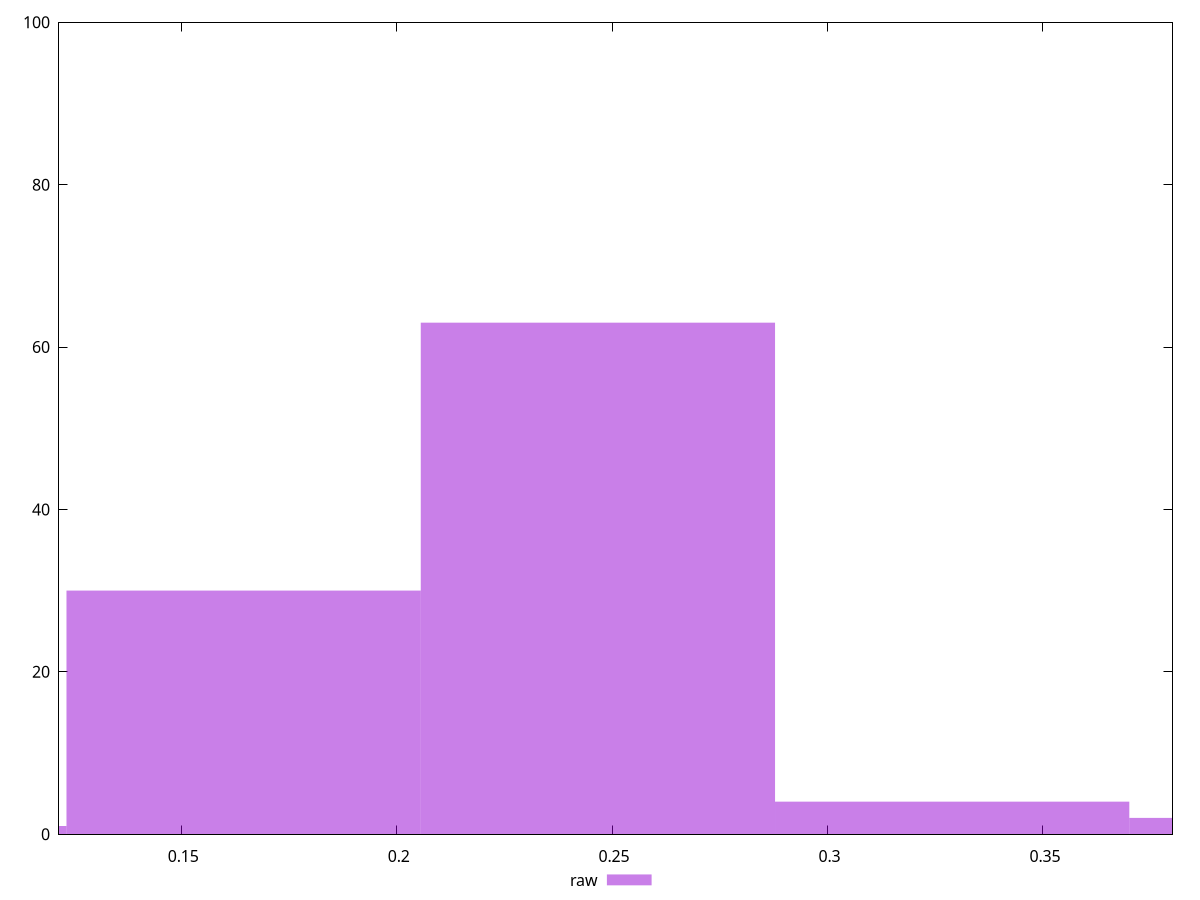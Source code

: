 reset

$raw <<EOF
0.41117490481256647 2
0.32893992385005316 4
0.16446996192502658 30
0.24670494288753986 63
0.08223498096251329 1
EOF

set key outside below
set boxwidth 0.08223498096251329
set xrange [0.12161661885227541:0.38008002905481386]
set yrange [0:100]
set trange [0:100]
set style fill transparent solid 0.5 noborder
set terminal svg size 640, 490 enhanced background rgb 'white'
set output "reports/report_00028_2021-02-24T12-49-42.674Z/meta/pScore/samples/astro/raw/histogram.svg"

plot $raw title "raw" with boxes

reset
